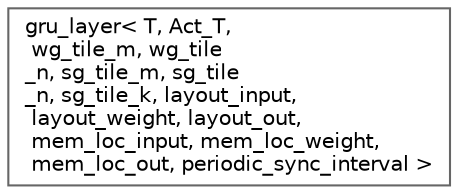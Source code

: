 digraph "Graphical Class Hierarchy"
{
 // LATEX_PDF_SIZE
  bgcolor="transparent";
  edge [fontname=Helvetica,fontsize=10,labelfontname=Helvetica,labelfontsize=10];
  node [fontname=Helvetica,fontsize=10,shape=box,height=0.2,width=0.4];
  rankdir="LR";
  Node0 [id="Node000000",label="gru_layer\< T, Act_T,\l wg_tile_m, wg_tile\l_n, sg_tile_m, sg_tile\l_n, sg_tile_k, layout_input,\l layout_weight, layout_out,\l mem_loc_input, mem_loc_weight,\l mem_loc_out, periodic_sync_interval \>",height=0.2,width=0.4,color="grey40", fillcolor="white", style="filled",URL="$structgru__layer.html",tooltip=" "];
}
